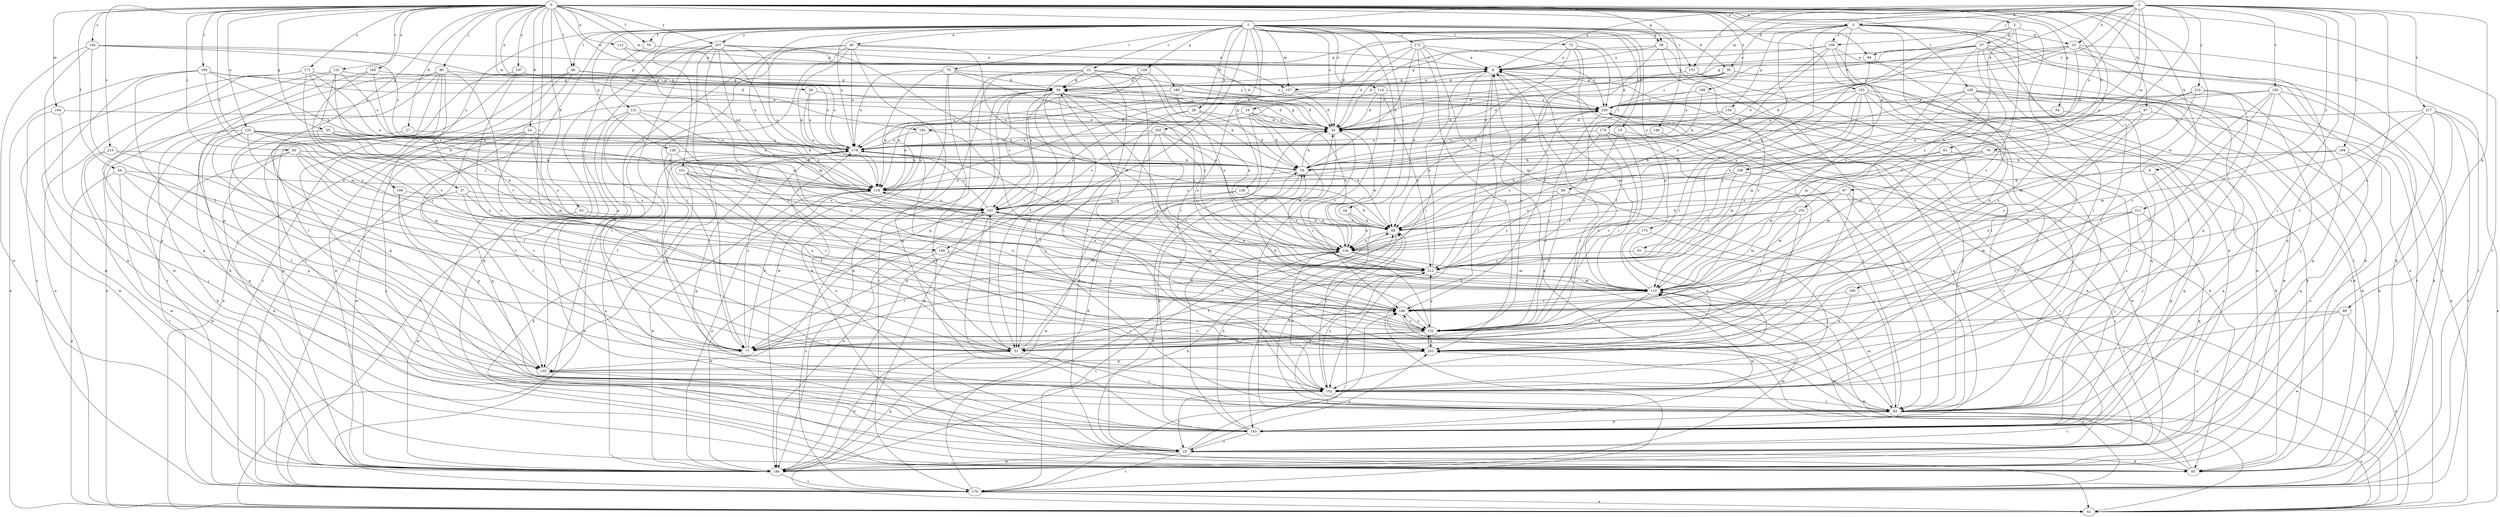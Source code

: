 strict digraph  {
0;
1;
2;
3;
5;
8;
9;
14;
15;
16;
19;
22;
24;
25;
27;
28;
30;
33;
34;
37;
39;
40;
42;
44;
50;
51;
54;
55;
56;
57;
59;
61;
63;
67;
68;
72;
75;
76;
77;
80;
83;
84;
85;
87;
89;
91;
93;
96;
98;
101;
102;
104;
107;
108;
110;
112;
114;
118;
123;
125;
126;
128;
129;
131;
134;
135;
139;
143;
146;
149;
151;
152;
153;
154;
155;
158;
161;
165;
169;
170;
171;
172;
174;
175;
178;
183;
184;
185;
186;
189;
190;
193;
194;
196;
197;
198;
202;
203;
207;
210;
211;
212;
215;
217;
220;
0 -> 3  [label=a];
0 -> 5  [label=a];
0 -> 9  [label=b];
0 -> 14  [label=b];
0 -> 27  [label=d];
0 -> 37  [label=e];
0 -> 39  [label=e];
0 -> 44  [label=f];
0 -> 50  [label=f];
0 -> 54  [label=g];
0 -> 55  [label=g];
0 -> 56  [label=g];
0 -> 61  [label=h];
0 -> 63  [label=h];
0 -> 80  [label=j];
0 -> 83  [label=j];
0 -> 87  [label=k];
0 -> 96  [label=l];
0 -> 104  [label=m];
0 -> 107  [label=m];
0 -> 112  [label=n];
0 -> 123  [label=o];
0 -> 125  [label=o];
0 -> 146  [label=r];
0 -> 149  [label=r];
0 -> 153  [label=s];
0 -> 154  [label=s];
0 -> 155  [label=s];
0 -> 165  [label=t];
0 -> 169  [label=t];
0 -> 170  [label=t];
0 -> 171  [label=u];
0 -> 183  [label=v];
0 -> 189  [label=w];
0 -> 190  [label=w];
0 -> 193  [label=w];
0 -> 196  [label=x];
0 -> 197  [label=x];
0 -> 198  [label=x];
0 -> 207  [label=y];
0 -> 215  [label=z];
1 -> 15  [label=b];
1 -> 19  [label=c];
1 -> 22  [label=c];
1 -> 24  [label=c];
1 -> 28  [label=d];
1 -> 30  [label=d];
1 -> 40  [label=e];
1 -> 50  [label=f];
1 -> 56  [label=g];
1 -> 72  [label=i];
1 -> 75  [label=i];
1 -> 84  [label=j];
1 -> 96  [label=l];
1 -> 98  [label=l];
1 -> 101  [label=l];
1 -> 102  [label=l];
1 -> 107  [label=m];
1 -> 114  [label=n];
1 -> 118  [label=n];
1 -> 126  [label=o];
1 -> 128  [label=p];
1 -> 129  [label=p];
1 -> 131  [label=p];
1 -> 139  [label=q];
1 -> 149  [label=r];
1 -> 151  [label=r];
1 -> 170  [label=t];
1 -> 172  [label=u];
1 -> 174  [label=u];
1 -> 175  [label=u];
1 -> 178  [label=u];
1 -> 198  [label=x];
1 -> 202  [label=x];
1 -> 207  [label=y];
2 -> 5  [label=a];
2 -> 8  [label=a];
2 -> 30  [label=d];
2 -> 33  [label=d];
2 -> 76  [label=i];
2 -> 84  [label=j];
2 -> 85  [label=j];
2 -> 89  [label=k];
2 -> 107  [label=m];
2 -> 108  [label=m];
2 -> 118  [label=n];
2 -> 151  [label=r];
2 -> 178  [label=u];
2 -> 184  [label=v];
2 -> 185  [label=v];
2 -> 193  [label=w];
2 -> 203  [label=x];
2 -> 210  [label=y];
2 -> 211  [label=y];
2 -> 217  [label=z];
2 -> 220  [label=z];
3 -> 57  [label=g];
3 -> 59  [label=g];
3 -> 102  [label=l];
3 -> 158  [label=s];
3 -> 186  [label=v];
3 -> 212  [label=y];
5 -> 33  [label=d];
5 -> 34  [label=d];
5 -> 42  [label=e];
5 -> 85  [label=j];
5 -> 91  [label=k];
5 -> 102  [label=l];
5 -> 108  [label=m];
5 -> 134  [label=p];
5 -> 158  [label=s];
5 -> 170  [label=t];
5 -> 194  [label=w];
8 -> 59  [label=g];
8 -> 77  [label=i];
8 -> 85  [label=j];
8 -> 102  [label=l];
8 -> 110  [label=m];
8 -> 170  [label=t];
9 -> 67  [label=h];
9 -> 85  [label=j];
9 -> 143  [label=q];
14 -> 25  [label=c];
14 -> 51  [label=f];
14 -> 110  [label=m];
14 -> 126  [label=o];
14 -> 143  [label=q];
14 -> 178  [label=u];
14 -> 194  [label=w];
15 -> 25  [label=c];
15 -> 152  [label=r];
15 -> 178  [label=u];
15 -> 212  [label=y];
16 -> 34  [label=d];
16 -> 42  [label=e];
16 -> 118  [label=n];
16 -> 220  [label=z];
19 -> 16  [label=b];
19 -> 25  [label=c];
19 -> 34  [label=d];
19 -> 110  [label=m];
19 -> 118  [label=n];
19 -> 126  [label=o];
22 -> 51  [label=f];
22 -> 59  [label=g];
22 -> 102  [label=l];
22 -> 170  [label=t];
22 -> 194  [label=w];
22 -> 203  [label=x];
22 -> 212  [label=y];
24 -> 68  [label=h];
24 -> 102  [label=l];
24 -> 126  [label=o];
25 -> 68  [label=h];
25 -> 93  [label=k];
25 -> 135  [label=p];
25 -> 170  [label=t];
25 -> 194  [label=w];
25 -> 203  [label=x];
27 -> 102  [label=l];
27 -> 178  [label=u];
28 -> 16  [label=b];
28 -> 25  [label=c];
28 -> 34  [label=d];
28 -> 161  [label=s];
30 -> 34  [label=d];
30 -> 59  [label=g];
30 -> 170  [label=t];
30 -> 178  [label=u];
30 -> 220  [label=z];
33 -> 8  [label=a];
33 -> 59  [label=g];
33 -> 68  [label=h];
33 -> 85  [label=j];
33 -> 143  [label=q];
33 -> 170  [label=t];
33 -> 220  [label=z];
34 -> 59  [label=g];
34 -> 85  [label=j];
34 -> 152  [label=r];
34 -> 178  [label=u];
34 -> 220  [label=z];
37 -> 77  [label=i];
37 -> 161  [label=s];
37 -> 170  [label=t];
37 -> 186  [label=v];
39 -> 34  [label=d];
39 -> 118  [label=n];
39 -> 178  [label=u];
39 -> 220  [label=z];
40 -> 8  [label=a];
40 -> 77  [label=i];
40 -> 102  [label=l];
40 -> 110  [label=m];
40 -> 118  [label=n];
40 -> 143  [label=q];
40 -> 170  [label=t];
40 -> 178  [label=u];
42 -> 8  [label=a];
42 -> 110  [label=m];
44 -> 42  [label=e];
44 -> 118  [label=n];
44 -> 135  [label=p];
44 -> 194  [label=w];
44 -> 203  [label=x];
50 -> 8  [label=a];
50 -> 25  [label=c];
51 -> 16  [label=b];
51 -> 85  [label=j];
51 -> 161  [label=s];
51 -> 186  [label=v];
51 -> 194  [label=w];
54 -> 34  [label=d];
54 -> 102  [label=l];
55 -> 68  [label=h];
55 -> 135  [label=p];
55 -> 178  [label=u];
55 -> 212  [label=y];
56 -> 8  [label=a];
56 -> 34  [label=d];
56 -> 51  [label=f];
56 -> 68  [label=h];
56 -> 152  [label=r];
57 -> 8  [label=a];
57 -> 16  [label=b];
57 -> 34  [label=d];
57 -> 93  [label=k];
57 -> 102  [label=l];
57 -> 118  [label=n];
57 -> 170  [label=t];
57 -> 186  [label=v];
57 -> 203  [label=x];
57 -> 212  [label=y];
59 -> 8  [label=a];
59 -> 42  [label=e];
59 -> 51  [label=f];
59 -> 85  [label=j];
59 -> 118  [label=n];
59 -> 126  [label=o];
59 -> 135  [label=p];
59 -> 152  [label=r];
59 -> 161  [label=s];
59 -> 194  [label=w];
59 -> 212  [label=y];
59 -> 220  [label=z];
61 -> 16  [label=b];
61 -> 110  [label=m];
61 -> 143  [label=q];
63 -> 68  [label=h];
63 -> 194  [label=w];
67 -> 25  [label=c];
67 -> 68  [label=h];
67 -> 85  [label=j];
67 -> 110  [label=m];
67 -> 161  [label=s];
68 -> 126  [label=o];
68 -> 143  [label=q];
68 -> 161  [label=s];
72 -> 8  [label=a];
72 -> 51  [label=f];
72 -> 68  [label=h];
72 -> 186  [label=v];
72 -> 220  [label=z];
75 -> 25  [label=c];
75 -> 59  [label=g];
75 -> 93  [label=k];
75 -> 126  [label=o];
75 -> 178  [label=u];
75 -> 194  [label=w];
75 -> 220  [label=z];
76 -> 16  [label=b];
76 -> 110  [label=m];
76 -> 118  [label=n];
76 -> 143  [label=q];
77 -> 118  [label=n];
77 -> 178  [label=u];
80 -> 42  [label=e];
80 -> 59  [label=g];
80 -> 93  [label=k];
80 -> 102  [label=l];
80 -> 143  [label=q];
80 -> 170  [label=t];
80 -> 186  [label=v];
80 -> 203  [label=x];
83 -> 16  [label=b];
83 -> 51  [label=f];
83 -> 93  [label=k];
83 -> 118  [label=n];
83 -> 161  [label=s];
83 -> 170  [label=t];
83 -> 186  [label=v];
84 -> 77  [label=i];
84 -> 212  [label=y];
85 -> 25  [label=c];
85 -> 42  [label=e];
85 -> 68  [label=h];
85 -> 110  [label=m];
85 -> 143  [label=q];
85 -> 186  [label=v];
85 -> 212  [label=y];
85 -> 220  [label=z];
87 -> 34  [label=d];
87 -> 93  [label=k];
87 -> 186  [label=v];
87 -> 203  [label=x];
89 -> 42  [label=e];
89 -> 102  [label=l];
89 -> 152  [label=r];
89 -> 194  [label=w];
91 -> 102  [label=l];
91 -> 212  [label=y];
93 -> 8  [label=a];
93 -> 110  [label=m];
96 -> 59  [label=g];
96 -> 135  [label=p];
96 -> 170  [label=t];
96 -> 178  [label=u];
96 -> 194  [label=w];
96 -> 220  [label=z];
98 -> 85  [label=j];
98 -> 152  [label=r];
98 -> 161  [label=s];
98 -> 212  [label=y];
101 -> 51  [label=f];
101 -> 77  [label=i];
101 -> 93  [label=k];
101 -> 118  [label=n];
101 -> 203  [label=x];
101 -> 212  [label=y];
102 -> 25  [label=c];
102 -> 85  [label=j];
102 -> 126  [label=o];
102 -> 212  [label=y];
104 -> 34  [label=d];
104 -> 135  [label=p];
104 -> 194  [label=w];
107 -> 34  [label=d];
107 -> 118  [label=n];
107 -> 178  [label=u];
107 -> 220  [label=z];
108 -> 25  [label=c];
108 -> 118  [label=n];
108 -> 126  [label=o];
108 -> 161  [label=s];
108 -> 212  [label=y];
110 -> 8  [label=a];
110 -> 51  [label=f];
110 -> 118  [label=n];
110 -> 186  [label=v];
112 -> 8  [label=a];
112 -> 34  [label=d];
112 -> 118  [label=n];
114 -> 34  [label=d];
114 -> 178  [label=u];
114 -> 186  [label=v];
114 -> 212  [label=y];
114 -> 220  [label=z];
118 -> 161  [label=s];
118 -> 194  [label=w];
123 -> 42  [label=e];
123 -> 59  [label=g];
123 -> 68  [label=h];
123 -> 77  [label=i];
123 -> 178  [label=u];
123 -> 194  [label=w];
125 -> 16  [label=b];
125 -> 51  [label=f];
125 -> 77  [label=i];
125 -> 93  [label=k];
125 -> 118  [label=n];
125 -> 143  [label=q];
125 -> 161  [label=s];
125 -> 178  [label=u];
126 -> 34  [label=d];
126 -> 77  [label=i];
126 -> 110  [label=m];
126 -> 170  [label=t];
126 -> 212  [label=y];
128 -> 16  [label=b];
128 -> 77  [label=i];
128 -> 118  [label=n];
128 -> 203  [label=x];
129 -> 59  [label=g];
129 -> 161  [label=s];
129 -> 212  [label=y];
131 -> 34  [label=d];
131 -> 77  [label=i];
131 -> 85  [label=j];
131 -> 118  [label=n];
131 -> 170  [label=t];
131 -> 186  [label=v];
134 -> 16  [label=b];
134 -> 34  [label=d];
134 -> 85  [label=j];
134 -> 93  [label=k];
135 -> 102  [label=l];
135 -> 178  [label=u];
139 -> 68  [label=h];
139 -> 126  [label=o];
139 -> 161  [label=s];
139 -> 194  [label=w];
143 -> 16  [label=b];
143 -> 25  [label=c];
143 -> 34  [label=d];
143 -> 68  [label=h];
143 -> 110  [label=m];
143 -> 178  [label=u];
143 -> 220  [label=z];
146 -> 110  [label=m];
146 -> 178  [label=u];
149 -> 77  [label=i];
149 -> 152  [label=r];
149 -> 194  [label=w];
149 -> 212  [label=y];
151 -> 59  [label=g];
151 -> 102  [label=l];
151 -> 194  [label=w];
152 -> 8  [label=a];
152 -> 16  [label=b];
152 -> 51  [label=f];
152 -> 77  [label=i];
152 -> 186  [label=v];
152 -> 203  [label=x];
152 -> 212  [label=y];
153 -> 77  [label=i];
153 -> 85  [label=j];
153 -> 93  [label=k];
153 -> 110  [label=m];
153 -> 118  [label=n];
153 -> 143  [label=q];
153 -> 212  [label=y];
153 -> 220  [label=z];
154 -> 8  [label=a];
154 -> 34  [label=d];
154 -> 51  [label=f];
154 -> 93  [label=k];
154 -> 178  [label=u];
154 -> 194  [label=w];
155 -> 68  [label=h];
155 -> 77  [label=i];
155 -> 110  [label=m];
155 -> 126  [label=o];
155 -> 152  [label=r];
158 -> 8  [label=a];
158 -> 16  [label=b];
158 -> 59  [label=g];
158 -> 93  [label=k];
158 -> 102  [label=l];
158 -> 126  [label=o];
158 -> 203  [label=x];
161 -> 68  [label=h];
161 -> 102  [label=l];
161 -> 110  [label=m];
161 -> 178  [label=u];
161 -> 194  [label=w];
161 -> 212  [label=y];
165 -> 42  [label=e];
165 -> 68  [label=h];
165 -> 93  [label=k];
165 -> 110  [label=m];
165 -> 152  [label=r];
165 -> 194  [label=w];
165 -> 220  [label=z];
169 -> 16  [label=b];
169 -> 34  [label=d];
169 -> 42  [label=e];
169 -> 59  [label=g];
169 -> 110  [label=m];
169 -> 135  [label=p];
169 -> 194  [label=w];
170 -> 34  [label=d];
170 -> 42  [label=e];
170 -> 161  [label=s];
170 -> 186  [label=v];
170 -> 203  [label=x];
171 -> 59  [label=g];
171 -> 118  [label=n];
171 -> 143  [label=q];
171 -> 152  [label=r];
171 -> 161  [label=s];
171 -> 170  [label=t];
172 -> 8  [label=a];
172 -> 16  [label=b];
172 -> 34  [label=d];
172 -> 68  [label=h];
172 -> 110  [label=m];
172 -> 118  [label=n];
172 -> 203  [label=x];
172 -> 220  [label=z];
174 -> 68  [label=h];
174 -> 85  [label=j];
174 -> 152  [label=r];
174 -> 178  [label=u];
174 -> 194  [label=w];
175 -> 42  [label=e];
175 -> 126  [label=o];
175 -> 203  [label=x];
178 -> 16  [label=b];
178 -> 42  [label=e];
178 -> 126  [label=o];
178 -> 143  [label=q];
183 -> 59  [label=g];
183 -> 85  [label=j];
183 -> 161  [label=s];
183 -> 186  [label=v];
184 -> 16  [label=b];
184 -> 25  [label=c];
184 -> 126  [label=o];
184 -> 143  [label=q];
185 -> 93  [label=k];
185 -> 118  [label=n];
185 -> 135  [label=p];
185 -> 143  [label=q];
185 -> 186  [label=v];
185 -> 203  [label=x];
185 -> 220  [label=z];
186 -> 59  [label=g];
186 -> 77  [label=i];
186 -> 85  [label=j];
186 -> 152  [label=r];
189 -> 16  [label=b];
189 -> 34  [label=d];
189 -> 42  [label=e];
189 -> 220  [label=z];
190 -> 186  [label=v];
190 -> 203  [label=x];
193 -> 118  [label=n];
193 -> 152  [label=r];
193 -> 178  [label=u];
194 -> 68  [label=h];
194 -> 110  [label=m];
194 -> 118  [label=n];
194 -> 126  [label=o];
194 -> 170  [label=t];
194 -> 178  [label=u];
196 -> 16  [label=b];
196 -> 34  [label=d];
196 -> 102  [label=l];
196 -> 220  [label=z];
197 -> 25  [label=c];
197 -> 34  [label=d];
197 -> 59  [label=g];
197 -> 178  [label=u];
197 -> 194  [label=w];
197 -> 203  [label=x];
198 -> 102  [label=l];
198 -> 135  [label=p];
198 -> 161  [label=s];
202 -> 51  [label=f];
202 -> 68  [label=h];
202 -> 126  [label=o];
202 -> 161  [label=s];
202 -> 178  [label=u];
202 -> 186  [label=v];
203 -> 135  [label=p];
203 -> 152  [label=r];
203 -> 178  [label=u];
207 -> 8  [label=a];
207 -> 51  [label=f];
207 -> 68  [label=h];
207 -> 77  [label=i];
207 -> 93  [label=k];
207 -> 110  [label=m];
207 -> 118  [label=n];
207 -> 135  [label=p];
207 -> 152  [label=r];
207 -> 212  [label=y];
210 -> 51  [label=f];
210 -> 85  [label=j];
210 -> 110  [label=m];
210 -> 126  [label=o];
210 -> 220  [label=z];
211 -> 68  [label=h];
211 -> 85  [label=j];
211 -> 110  [label=m];
211 -> 143  [label=q];
211 -> 152  [label=r];
212 -> 8  [label=a];
212 -> 51  [label=f];
212 -> 110  [label=m];
215 -> 16  [label=b];
215 -> 51  [label=f];
215 -> 85  [label=j];
215 -> 194  [label=w];
217 -> 25  [label=c];
217 -> 34  [label=d];
217 -> 42  [label=e];
217 -> 110  [label=m];
217 -> 170  [label=t];
217 -> 186  [label=v];
217 -> 194  [label=w];
220 -> 34  [label=d];
220 -> 85  [label=j];
220 -> 93  [label=k];
220 -> 143  [label=q];
220 -> 152  [label=r];
220 -> 212  [label=y];
}
